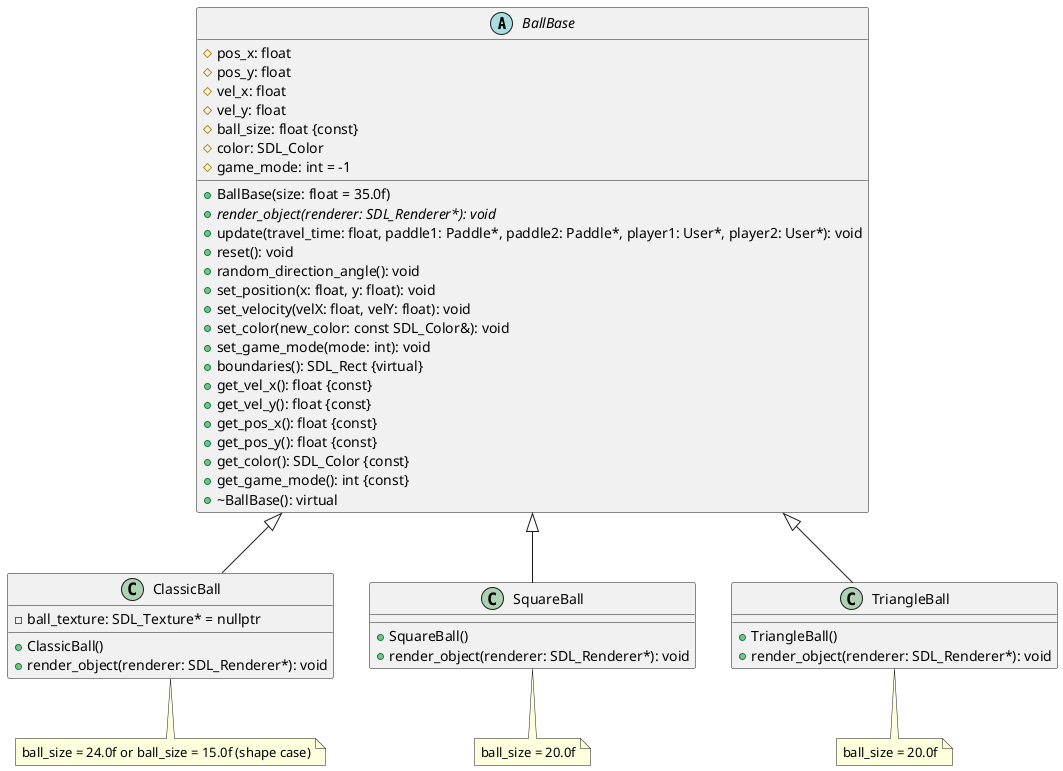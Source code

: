 @startuml Ball Hierarchy

abstract class BallBase {
  # pos_x: float
  # pos_y: float
  # vel_x: float
  # vel_y: float
  # ball_size: float {const}
  # color: SDL_Color
  # game_mode: int = -1
  
  + BallBase(size: float = 35.0f)
  + {abstract} render_object(renderer: SDL_Renderer*): void
  + update(travel_time: float, paddle1: Paddle*, paddle2: Paddle*, player1: User*, player2: User*): void
  + reset(): void
  + random_direction_angle(): void
  + set_position(x: float, y: float): void
  + set_velocity(velX: float, velY: float): void
  + set_color(new_color: const SDL_Color&): void
  + set_game_mode(mode: int): void
  + boundaries(): SDL_Rect {virtual}
  + get_vel_x(): float {const}
  + get_vel_y(): float {const}
  + get_pos_x(): float {const}
  + get_pos_y(): float {const}
  + get_color(): SDL_Color {const}
  + get_game_mode(): int {const}
  + ~BallBase(): virtual
}

class ClassicBall {
  - ball_texture: SDL_Texture* = nullptr
  + ClassicBall()
  + render_object(renderer: SDL_Renderer*): void
}

class SquareBall {
  + SquareBall()
  + render_object(renderer: SDL_Renderer*): void
}

class TriangleBall {
  + TriangleBall()
  + render_object(renderer: SDL_Renderer*): void
}

BallBase <|-- ClassicBall
BallBase <|-- SquareBall
BallBase <|-- TriangleBall

note "ball_size = 24.0f or ball_size = 15.0f (shape case)" as N1
note "ball_size = 20.0f" as N2
note "ball_size = 20.0f" as N3

ClassicBall .. N1
SquareBall .. N2
TriangleBall .. N3

@enduml
